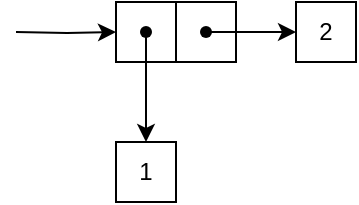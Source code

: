 <mxfile version="21.2.9" type="device">
  <diagram name="Page-1" id="jFEMx681TeEaOXfy0D0k">
    <mxGraphModel dx="880" dy="442" grid="1" gridSize="10" guides="1" tooltips="1" connect="1" arrows="1" fold="1" page="1" pageScale="1" pageWidth="850" pageHeight="1100" math="0" shadow="0">
      <root>
        <mxCell id="0" />
        <mxCell id="1" parent="0" />
        <mxCell id="-RHoygchYiFBm0QI4CZZ-1" value="" style="rounded=0;whiteSpace=wrap;html=1;" vertex="1" parent="1">
          <mxGeometry x="190" y="70" width="30" height="30" as="geometry" />
        </mxCell>
        <mxCell id="-RHoygchYiFBm0QI4CZZ-2" value="" style="rounded=0;whiteSpace=wrap;html=1;" vertex="1" parent="1">
          <mxGeometry x="220" y="70" width="30" height="30" as="geometry" />
        </mxCell>
        <mxCell id="-RHoygchYiFBm0QI4CZZ-3" value="" style="endArrow=classic;html=1;rounded=0;" edge="1" parent="1" source="-RHoygchYiFBm0QI4CZZ-7">
          <mxGeometry width="50" height="50" relative="1" as="geometry">
            <mxPoint x="470" y="250" as="sourcePoint" />
            <mxPoint x="205" y="140" as="targetPoint" />
          </mxGeometry>
        </mxCell>
        <mxCell id="-RHoygchYiFBm0QI4CZZ-5" value="" style="endArrow=classic;html=1;rounded=0;entryX=0;entryY=0.5;entryDx=0;entryDy=0;" edge="1" parent="1" source="-RHoygchYiFBm0QI4CZZ-8" target="-RHoygchYiFBm0QI4CZZ-10">
          <mxGeometry width="50" height="50" relative="1" as="geometry">
            <mxPoint x="215" y="110" as="sourcePoint" />
            <mxPoint x="235" y="140" as="targetPoint" />
          </mxGeometry>
        </mxCell>
        <mxCell id="-RHoygchYiFBm0QI4CZZ-7" value="" style="shape=waypoint;sketch=0;fillStyle=solid;size=6;pointerEvents=1;points=[];fillColor=none;resizable=0;rotatable=0;perimeter=centerPerimeter;snapToPoint=1;" vertex="1" parent="1">
          <mxGeometry x="195" y="75" width="20" height="20" as="geometry" />
        </mxCell>
        <mxCell id="-RHoygchYiFBm0QI4CZZ-8" value="" style="shape=waypoint;sketch=0;fillStyle=solid;size=6;pointerEvents=1;points=[];fillColor=none;resizable=0;rotatable=0;perimeter=centerPerimeter;snapToPoint=1;" vertex="1" parent="1">
          <mxGeometry x="225" y="75" width="20" height="20" as="geometry" />
        </mxCell>
        <mxCell id="-RHoygchYiFBm0QI4CZZ-9" value="1" style="rounded=0;whiteSpace=wrap;html=1;" vertex="1" parent="1">
          <mxGeometry x="190" y="140" width="30" height="30" as="geometry" />
        </mxCell>
        <mxCell id="-RHoygchYiFBm0QI4CZZ-10" value="2" style="rounded=0;whiteSpace=wrap;html=1;" vertex="1" parent="1">
          <mxGeometry x="280" y="70" width="30" height="30" as="geometry" />
        </mxCell>
        <mxCell id="-RHoygchYiFBm0QI4CZZ-34" style="edgeStyle=orthogonalEdgeStyle;rounded=0;orthogonalLoop=1;jettySize=auto;html=1;exitX=1;exitY=0.5;exitDx=0;exitDy=0;entryX=0;entryY=0.5;entryDx=0;entryDy=0;" edge="1" parent="1" target="-RHoygchYiFBm0QI4CZZ-1">
          <mxGeometry relative="1" as="geometry">
            <mxPoint x="140" y="85" as="sourcePoint" />
          </mxGeometry>
        </mxCell>
      </root>
    </mxGraphModel>
  </diagram>
</mxfile>
